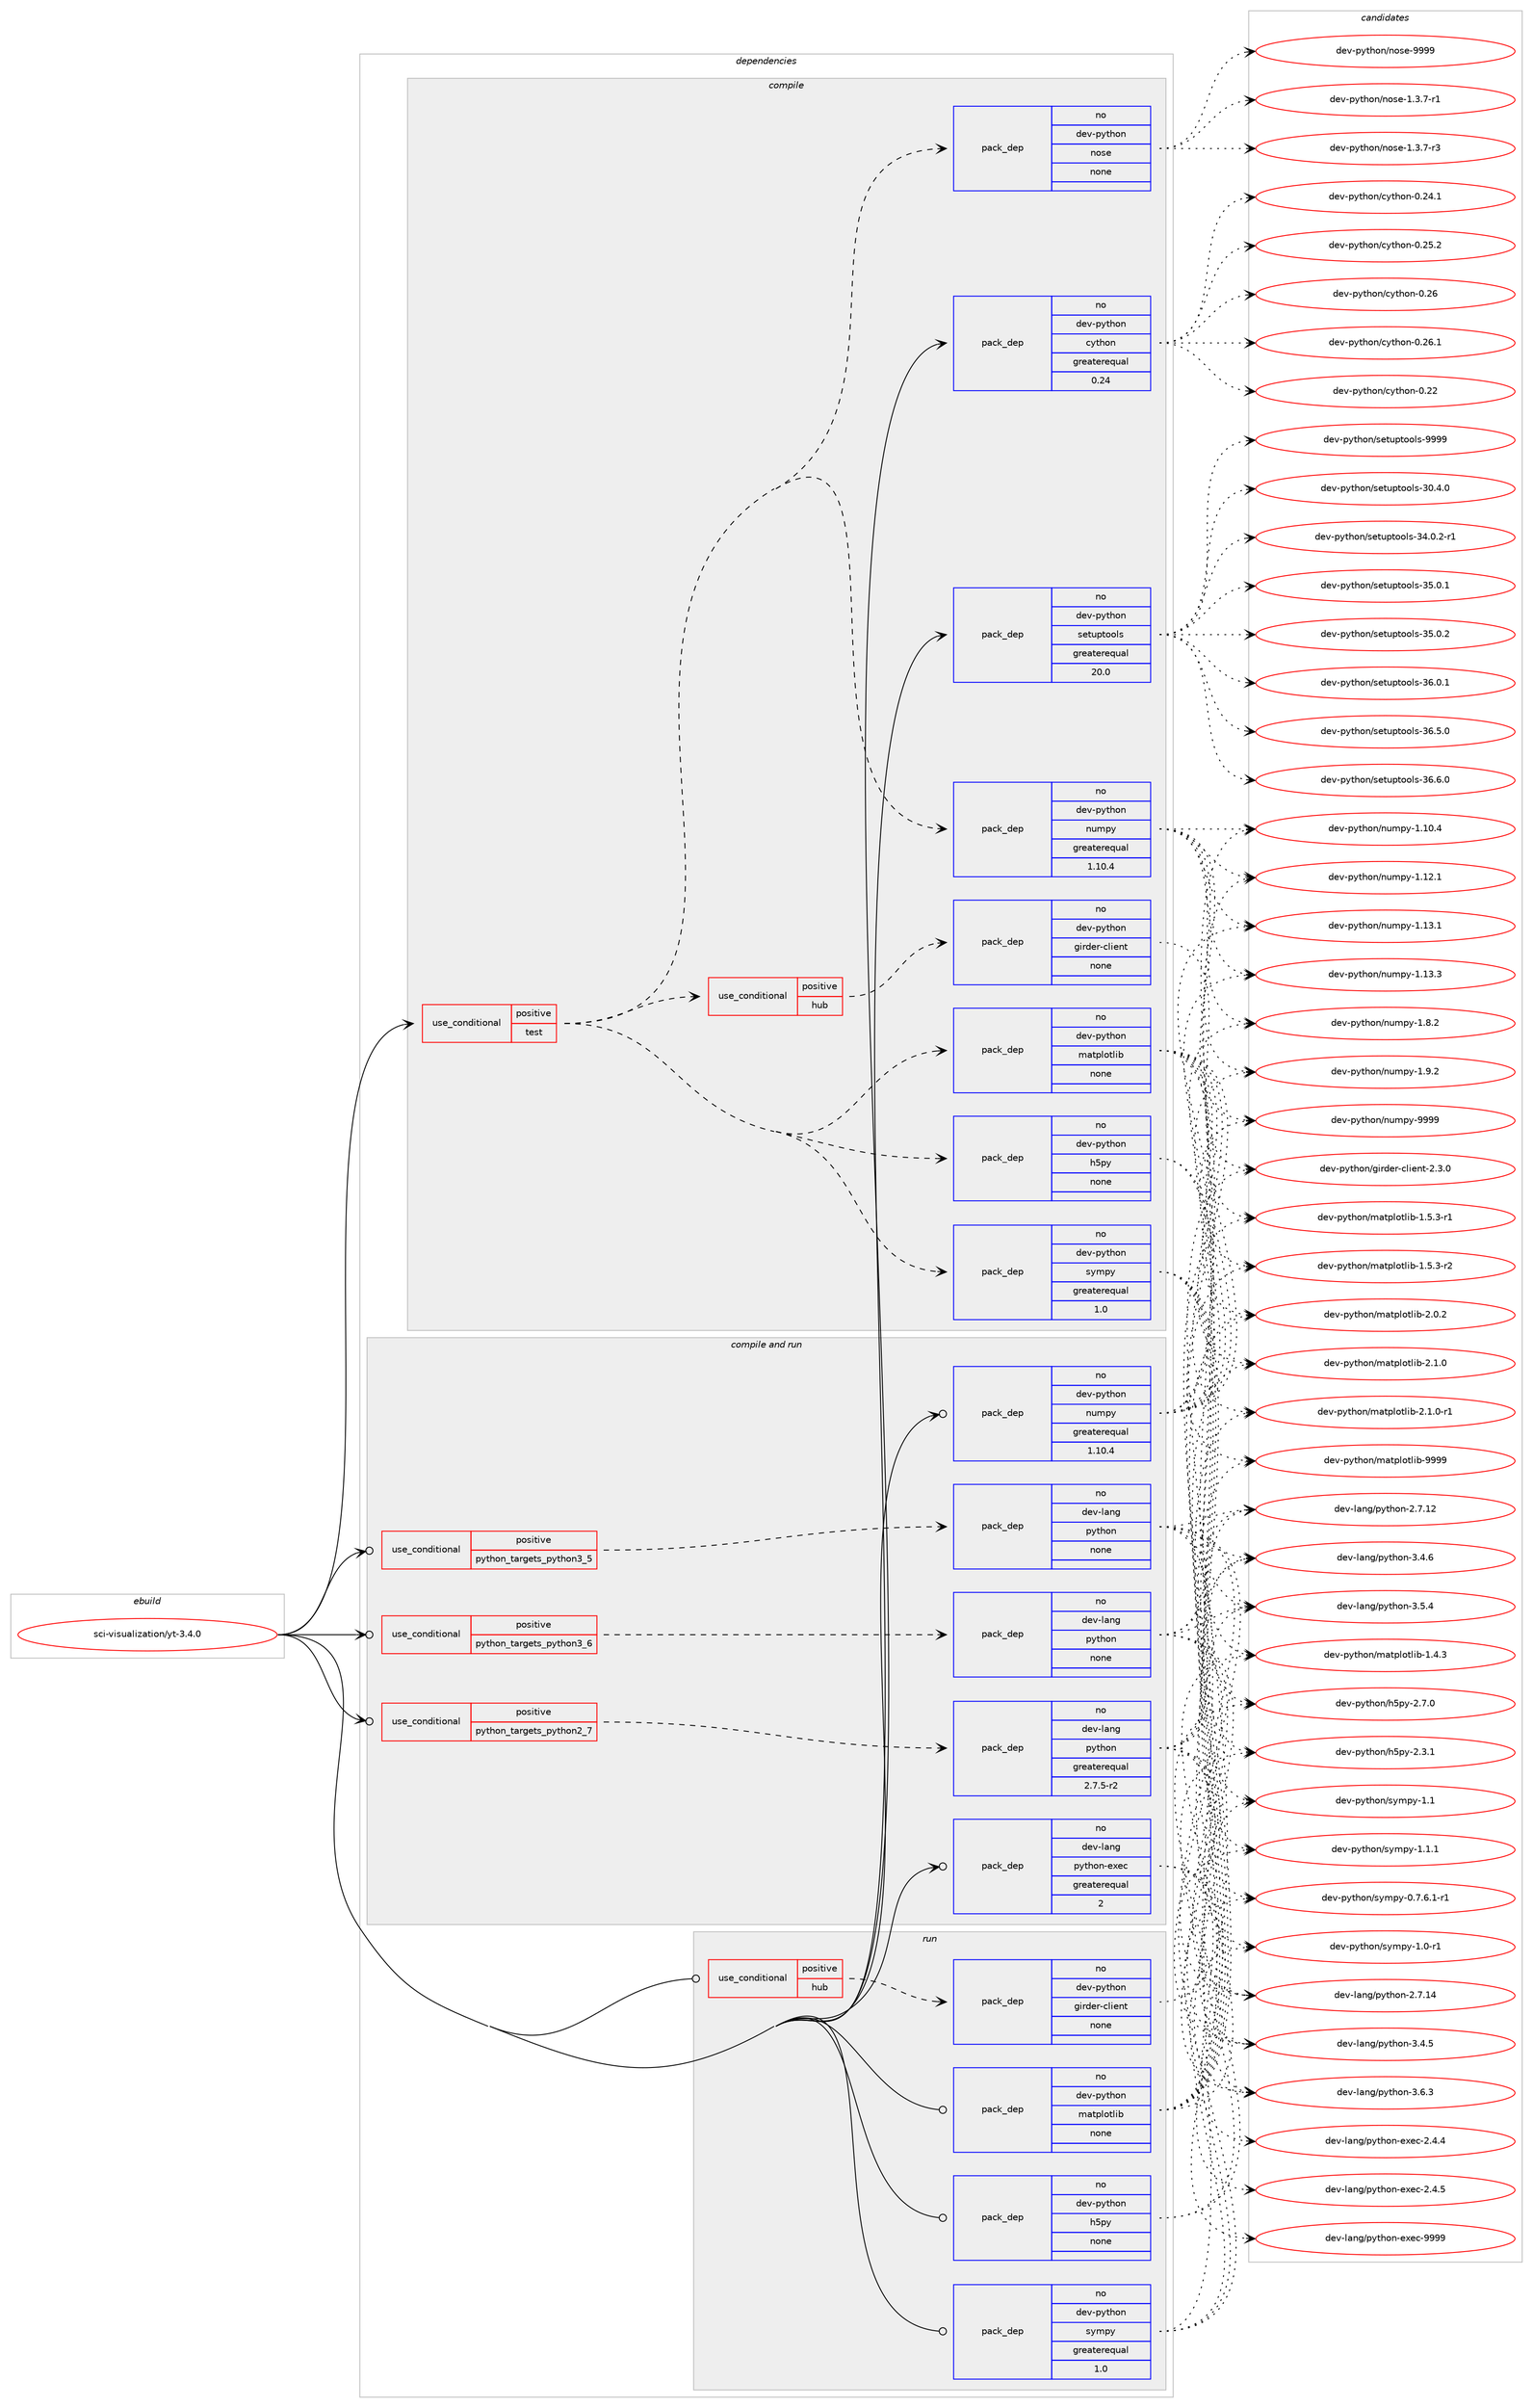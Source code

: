 digraph prolog {

# *************
# Graph options
# *************

newrank=true;
concentrate=true;
compound=true;
graph [rankdir=LR,fontname=Helvetica,fontsize=10,ranksep=1.5];#, ranksep=2.5, nodesep=0.2];
edge  [arrowhead=vee];
node  [fontname=Helvetica,fontsize=10];

# **********
# The ebuild
# **********

subgraph cluster_leftcol {
color=gray;
rank=same;
label=<<i>ebuild</i>>;
id [label="sci-visualization/yt-3.4.0", color=red, width=4, href="../sci-visualization/yt-3.4.0.svg"];
}

# ****************
# The dependencies
# ****************

subgraph cluster_midcol {
color=gray;
label=<<i>dependencies</i>>;
subgraph cluster_compile {
fillcolor="#eeeeee";
style=filled;
label=<<i>compile</i>>;
subgraph cond112451 {
dependency459859 [label=<<TABLE BORDER="0" CELLBORDER="1" CELLSPACING="0" CELLPADDING="4"><TR><TD ROWSPAN="3" CELLPADDING="10">use_conditional</TD></TR><TR><TD>positive</TD></TR><TR><TD>test</TD></TR></TABLE>>, shape=none, color=red];
subgraph pack339352 {
dependency459860 [label=<<TABLE BORDER="0" CELLBORDER="1" CELLSPACING="0" CELLPADDING="4" WIDTH="220"><TR><TD ROWSPAN="6" CELLPADDING="30">pack_dep</TD></TR><TR><TD WIDTH="110">no</TD></TR><TR><TD>dev-python</TD></TR><TR><TD>numpy</TD></TR><TR><TD>greaterequal</TD></TR><TR><TD>1.10.4</TD></TR></TABLE>>, shape=none, color=blue];
}
dependency459859:e -> dependency459860:w [weight=20,style="dashed",arrowhead="vee"];
subgraph pack339353 {
dependency459861 [label=<<TABLE BORDER="0" CELLBORDER="1" CELLSPACING="0" CELLPADDING="4" WIDTH="220"><TR><TD ROWSPAN="6" CELLPADDING="30">pack_dep</TD></TR><TR><TD WIDTH="110">no</TD></TR><TR><TD>dev-python</TD></TR><TR><TD>h5py</TD></TR><TR><TD>none</TD></TR><TR><TD></TD></TR></TABLE>>, shape=none, color=blue];
}
dependency459859:e -> dependency459861:w [weight=20,style="dashed",arrowhead="vee"];
subgraph pack339354 {
dependency459862 [label=<<TABLE BORDER="0" CELLBORDER="1" CELLSPACING="0" CELLPADDING="4" WIDTH="220"><TR><TD ROWSPAN="6" CELLPADDING="30">pack_dep</TD></TR><TR><TD WIDTH="110">no</TD></TR><TR><TD>dev-python</TD></TR><TR><TD>matplotlib</TD></TR><TR><TD>none</TD></TR><TR><TD></TD></TR></TABLE>>, shape=none, color=blue];
}
dependency459859:e -> dependency459862:w [weight=20,style="dashed",arrowhead="vee"];
subgraph pack339355 {
dependency459863 [label=<<TABLE BORDER="0" CELLBORDER="1" CELLSPACING="0" CELLPADDING="4" WIDTH="220"><TR><TD ROWSPAN="6" CELLPADDING="30">pack_dep</TD></TR><TR><TD WIDTH="110">no</TD></TR><TR><TD>dev-python</TD></TR><TR><TD>sympy</TD></TR><TR><TD>greaterequal</TD></TR><TR><TD>1.0</TD></TR></TABLE>>, shape=none, color=blue];
}
dependency459859:e -> dependency459863:w [weight=20,style="dashed",arrowhead="vee"];
subgraph cond112452 {
dependency459864 [label=<<TABLE BORDER="0" CELLBORDER="1" CELLSPACING="0" CELLPADDING="4"><TR><TD ROWSPAN="3" CELLPADDING="10">use_conditional</TD></TR><TR><TD>positive</TD></TR><TR><TD>hub</TD></TR></TABLE>>, shape=none, color=red];
subgraph pack339356 {
dependency459865 [label=<<TABLE BORDER="0" CELLBORDER="1" CELLSPACING="0" CELLPADDING="4" WIDTH="220"><TR><TD ROWSPAN="6" CELLPADDING="30">pack_dep</TD></TR><TR><TD WIDTH="110">no</TD></TR><TR><TD>dev-python</TD></TR><TR><TD>girder-client</TD></TR><TR><TD>none</TD></TR><TR><TD></TD></TR></TABLE>>, shape=none, color=blue];
}
dependency459864:e -> dependency459865:w [weight=20,style="dashed",arrowhead="vee"];
}
dependency459859:e -> dependency459864:w [weight=20,style="dashed",arrowhead="vee"];
subgraph pack339357 {
dependency459866 [label=<<TABLE BORDER="0" CELLBORDER="1" CELLSPACING="0" CELLPADDING="4" WIDTH="220"><TR><TD ROWSPAN="6" CELLPADDING="30">pack_dep</TD></TR><TR><TD WIDTH="110">no</TD></TR><TR><TD>dev-python</TD></TR><TR><TD>nose</TD></TR><TR><TD>none</TD></TR><TR><TD></TD></TR></TABLE>>, shape=none, color=blue];
}
dependency459859:e -> dependency459866:w [weight=20,style="dashed",arrowhead="vee"];
}
id:e -> dependency459859:w [weight=20,style="solid",arrowhead="vee"];
subgraph pack339358 {
dependency459867 [label=<<TABLE BORDER="0" CELLBORDER="1" CELLSPACING="0" CELLPADDING="4" WIDTH="220"><TR><TD ROWSPAN="6" CELLPADDING="30">pack_dep</TD></TR><TR><TD WIDTH="110">no</TD></TR><TR><TD>dev-python</TD></TR><TR><TD>cython</TD></TR><TR><TD>greaterequal</TD></TR><TR><TD>0.24</TD></TR></TABLE>>, shape=none, color=blue];
}
id:e -> dependency459867:w [weight=20,style="solid",arrowhead="vee"];
subgraph pack339359 {
dependency459868 [label=<<TABLE BORDER="0" CELLBORDER="1" CELLSPACING="0" CELLPADDING="4" WIDTH="220"><TR><TD ROWSPAN="6" CELLPADDING="30">pack_dep</TD></TR><TR><TD WIDTH="110">no</TD></TR><TR><TD>dev-python</TD></TR><TR><TD>setuptools</TD></TR><TR><TD>greaterequal</TD></TR><TR><TD>20.0</TD></TR></TABLE>>, shape=none, color=blue];
}
id:e -> dependency459868:w [weight=20,style="solid",arrowhead="vee"];
}
subgraph cluster_compileandrun {
fillcolor="#eeeeee";
style=filled;
label=<<i>compile and run</i>>;
subgraph cond112453 {
dependency459869 [label=<<TABLE BORDER="0" CELLBORDER="1" CELLSPACING="0" CELLPADDING="4"><TR><TD ROWSPAN="3" CELLPADDING="10">use_conditional</TD></TR><TR><TD>positive</TD></TR><TR><TD>python_targets_python2_7</TD></TR></TABLE>>, shape=none, color=red];
subgraph pack339360 {
dependency459870 [label=<<TABLE BORDER="0" CELLBORDER="1" CELLSPACING="0" CELLPADDING="4" WIDTH="220"><TR><TD ROWSPAN="6" CELLPADDING="30">pack_dep</TD></TR><TR><TD WIDTH="110">no</TD></TR><TR><TD>dev-lang</TD></TR><TR><TD>python</TD></TR><TR><TD>greaterequal</TD></TR><TR><TD>2.7.5-r2</TD></TR></TABLE>>, shape=none, color=blue];
}
dependency459869:e -> dependency459870:w [weight=20,style="dashed",arrowhead="vee"];
}
id:e -> dependency459869:w [weight=20,style="solid",arrowhead="odotvee"];
subgraph cond112454 {
dependency459871 [label=<<TABLE BORDER="0" CELLBORDER="1" CELLSPACING="0" CELLPADDING="4"><TR><TD ROWSPAN="3" CELLPADDING="10">use_conditional</TD></TR><TR><TD>positive</TD></TR><TR><TD>python_targets_python3_5</TD></TR></TABLE>>, shape=none, color=red];
subgraph pack339361 {
dependency459872 [label=<<TABLE BORDER="0" CELLBORDER="1" CELLSPACING="0" CELLPADDING="4" WIDTH="220"><TR><TD ROWSPAN="6" CELLPADDING="30">pack_dep</TD></TR><TR><TD WIDTH="110">no</TD></TR><TR><TD>dev-lang</TD></TR><TR><TD>python</TD></TR><TR><TD>none</TD></TR><TR><TD></TD></TR></TABLE>>, shape=none, color=blue];
}
dependency459871:e -> dependency459872:w [weight=20,style="dashed",arrowhead="vee"];
}
id:e -> dependency459871:w [weight=20,style="solid",arrowhead="odotvee"];
subgraph cond112455 {
dependency459873 [label=<<TABLE BORDER="0" CELLBORDER="1" CELLSPACING="0" CELLPADDING="4"><TR><TD ROWSPAN="3" CELLPADDING="10">use_conditional</TD></TR><TR><TD>positive</TD></TR><TR><TD>python_targets_python3_6</TD></TR></TABLE>>, shape=none, color=red];
subgraph pack339362 {
dependency459874 [label=<<TABLE BORDER="0" CELLBORDER="1" CELLSPACING="0" CELLPADDING="4" WIDTH="220"><TR><TD ROWSPAN="6" CELLPADDING="30">pack_dep</TD></TR><TR><TD WIDTH="110">no</TD></TR><TR><TD>dev-lang</TD></TR><TR><TD>python</TD></TR><TR><TD>none</TD></TR><TR><TD></TD></TR></TABLE>>, shape=none, color=blue];
}
dependency459873:e -> dependency459874:w [weight=20,style="dashed",arrowhead="vee"];
}
id:e -> dependency459873:w [weight=20,style="solid",arrowhead="odotvee"];
subgraph pack339363 {
dependency459875 [label=<<TABLE BORDER="0" CELLBORDER="1" CELLSPACING="0" CELLPADDING="4" WIDTH="220"><TR><TD ROWSPAN="6" CELLPADDING="30">pack_dep</TD></TR><TR><TD WIDTH="110">no</TD></TR><TR><TD>dev-lang</TD></TR><TR><TD>python-exec</TD></TR><TR><TD>greaterequal</TD></TR><TR><TD>2</TD></TR></TABLE>>, shape=none, color=blue];
}
id:e -> dependency459875:w [weight=20,style="solid",arrowhead="odotvee"];
subgraph pack339364 {
dependency459876 [label=<<TABLE BORDER="0" CELLBORDER="1" CELLSPACING="0" CELLPADDING="4" WIDTH="220"><TR><TD ROWSPAN="6" CELLPADDING="30">pack_dep</TD></TR><TR><TD WIDTH="110">no</TD></TR><TR><TD>dev-python</TD></TR><TR><TD>numpy</TD></TR><TR><TD>greaterequal</TD></TR><TR><TD>1.10.4</TD></TR></TABLE>>, shape=none, color=blue];
}
id:e -> dependency459876:w [weight=20,style="solid",arrowhead="odotvee"];
}
subgraph cluster_run {
fillcolor="#eeeeee";
style=filled;
label=<<i>run</i>>;
subgraph cond112456 {
dependency459877 [label=<<TABLE BORDER="0" CELLBORDER="1" CELLSPACING="0" CELLPADDING="4"><TR><TD ROWSPAN="3" CELLPADDING="10">use_conditional</TD></TR><TR><TD>positive</TD></TR><TR><TD>hub</TD></TR></TABLE>>, shape=none, color=red];
subgraph pack339365 {
dependency459878 [label=<<TABLE BORDER="0" CELLBORDER="1" CELLSPACING="0" CELLPADDING="4" WIDTH="220"><TR><TD ROWSPAN="6" CELLPADDING="30">pack_dep</TD></TR><TR><TD WIDTH="110">no</TD></TR><TR><TD>dev-python</TD></TR><TR><TD>girder-client</TD></TR><TR><TD>none</TD></TR><TR><TD></TD></TR></TABLE>>, shape=none, color=blue];
}
dependency459877:e -> dependency459878:w [weight=20,style="dashed",arrowhead="vee"];
}
id:e -> dependency459877:w [weight=20,style="solid",arrowhead="odot"];
subgraph pack339366 {
dependency459879 [label=<<TABLE BORDER="0" CELLBORDER="1" CELLSPACING="0" CELLPADDING="4" WIDTH="220"><TR><TD ROWSPAN="6" CELLPADDING="30">pack_dep</TD></TR><TR><TD WIDTH="110">no</TD></TR><TR><TD>dev-python</TD></TR><TR><TD>h5py</TD></TR><TR><TD>none</TD></TR><TR><TD></TD></TR></TABLE>>, shape=none, color=blue];
}
id:e -> dependency459879:w [weight=20,style="solid",arrowhead="odot"];
subgraph pack339367 {
dependency459880 [label=<<TABLE BORDER="0" CELLBORDER="1" CELLSPACING="0" CELLPADDING="4" WIDTH="220"><TR><TD ROWSPAN="6" CELLPADDING="30">pack_dep</TD></TR><TR><TD WIDTH="110">no</TD></TR><TR><TD>dev-python</TD></TR><TR><TD>matplotlib</TD></TR><TR><TD>none</TD></TR><TR><TD></TD></TR></TABLE>>, shape=none, color=blue];
}
id:e -> dependency459880:w [weight=20,style="solid",arrowhead="odot"];
subgraph pack339368 {
dependency459881 [label=<<TABLE BORDER="0" CELLBORDER="1" CELLSPACING="0" CELLPADDING="4" WIDTH="220"><TR><TD ROWSPAN="6" CELLPADDING="30">pack_dep</TD></TR><TR><TD WIDTH="110">no</TD></TR><TR><TD>dev-python</TD></TR><TR><TD>sympy</TD></TR><TR><TD>greaterequal</TD></TR><TR><TD>1.0</TD></TR></TABLE>>, shape=none, color=blue];
}
id:e -> dependency459881:w [weight=20,style="solid",arrowhead="odot"];
}
}

# **************
# The candidates
# **************

subgraph cluster_choices {
rank=same;
color=gray;
label=<<i>candidates</i>>;

subgraph choice339352 {
color=black;
nodesep=1;
choice100101118451121211161041111104711011710911212145494649484652 [label="dev-python/numpy-1.10.4", color=red, width=4,href="../dev-python/numpy-1.10.4.svg"];
choice100101118451121211161041111104711011710911212145494649504649 [label="dev-python/numpy-1.12.1", color=red, width=4,href="../dev-python/numpy-1.12.1.svg"];
choice100101118451121211161041111104711011710911212145494649514649 [label="dev-python/numpy-1.13.1", color=red, width=4,href="../dev-python/numpy-1.13.1.svg"];
choice100101118451121211161041111104711011710911212145494649514651 [label="dev-python/numpy-1.13.3", color=red, width=4,href="../dev-python/numpy-1.13.3.svg"];
choice1001011184511212111610411111047110117109112121454946564650 [label="dev-python/numpy-1.8.2", color=red, width=4,href="../dev-python/numpy-1.8.2.svg"];
choice1001011184511212111610411111047110117109112121454946574650 [label="dev-python/numpy-1.9.2", color=red, width=4,href="../dev-python/numpy-1.9.2.svg"];
choice10010111845112121116104111110471101171091121214557575757 [label="dev-python/numpy-9999", color=red, width=4,href="../dev-python/numpy-9999.svg"];
dependency459860:e -> choice100101118451121211161041111104711011710911212145494649484652:w [style=dotted,weight="100"];
dependency459860:e -> choice100101118451121211161041111104711011710911212145494649504649:w [style=dotted,weight="100"];
dependency459860:e -> choice100101118451121211161041111104711011710911212145494649514649:w [style=dotted,weight="100"];
dependency459860:e -> choice100101118451121211161041111104711011710911212145494649514651:w [style=dotted,weight="100"];
dependency459860:e -> choice1001011184511212111610411111047110117109112121454946564650:w [style=dotted,weight="100"];
dependency459860:e -> choice1001011184511212111610411111047110117109112121454946574650:w [style=dotted,weight="100"];
dependency459860:e -> choice10010111845112121116104111110471101171091121214557575757:w [style=dotted,weight="100"];
}
subgraph choice339353 {
color=black;
nodesep=1;
choice100101118451121211161041111104710453112121455046514649 [label="dev-python/h5py-2.3.1", color=red, width=4,href="../dev-python/h5py-2.3.1.svg"];
choice100101118451121211161041111104710453112121455046554648 [label="dev-python/h5py-2.7.0", color=red, width=4,href="../dev-python/h5py-2.7.0.svg"];
dependency459861:e -> choice100101118451121211161041111104710453112121455046514649:w [style=dotted,weight="100"];
dependency459861:e -> choice100101118451121211161041111104710453112121455046554648:w [style=dotted,weight="100"];
}
subgraph choice339354 {
color=black;
nodesep=1;
choice10010111845112121116104111110471099711611210811111610810598454946524651 [label="dev-python/matplotlib-1.4.3", color=red, width=4,href="../dev-python/matplotlib-1.4.3.svg"];
choice100101118451121211161041111104710997116112108111116108105984549465346514511449 [label="dev-python/matplotlib-1.5.3-r1", color=red, width=4,href="../dev-python/matplotlib-1.5.3-r1.svg"];
choice100101118451121211161041111104710997116112108111116108105984549465346514511450 [label="dev-python/matplotlib-1.5.3-r2", color=red, width=4,href="../dev-python/matplotlib-1.5.3-r2.svg"];
choice10010111845112121116104111110471099711611210811111610810598455046484650 [label="dev-python/matplotlib-2.0.2", color=red, width=4,href="../dev-python/matplotlib-2.0.2.svg"];
choice10010111845112121116104111110471099711611210811111610810598455046494648 [label="dev-python/matplotlib-2.1.0", color=red, width=4,href="../dev-python/matplotlib-2.1.0.svg"];
choice100101118451121211161041111104710997116112108111116108105984550464946484511449 [label="dev-python/matplotlib-2.1.0-r1", color=red, width=4,href="../dev-python/matplotlib-2.1.0-r1.svg"];
choice100101118451121211161041111104710997116112108111116108105984557575757 [label="dev-python/matplotlib-9999", color=red, width=4,href="../dev-python/matplotlib-9999.svg"];
dependency459862:e -> choice10010111845112121116104111110471099711611210811111610810598454946524651:w [style=dotted,weight="100"];
dependency459862:e -> choice100101118451121211161041111104710997116112108111116108105984549465346514511449:w [style=dotted,weight="100"];
dependency459862:e -> choice100101118451121211161041111104710997116112108111116108105984549465346514511450:w [style=dotted,weight="100"];
dependency459862:e -> choice10010111845112121116104111110471099711611210811111610810598455046484650:w [style=dotted,weight="100"];
dependency459862:e -> choice10010111845112121116104111110471099711611210811111610810598455046494648:w [style=dotted,weight="100"];
dependency459862:e -> choice100101118451121211161041111104710997116112108111116108105984550464946484511449:w [style=dotted,weight="100"];
dependency459862:e -> choice100101118451121211161041111104710997116112108111116108105984557575757:w [style=dotted,weight="100"];
}
subgraph choice339355 {
color=black;
nodesep=1;
choice100101118451121211161041111104711512110911212145484655465446494511449 [label="dev-python/sympy-0.7.6.1-r1", color=red, width=4,href="../dev-python/sympy-0.7.6.1-r1.svg"];
choice1001011184511212111610411111047115121109112121454946484511449 [label="dev-python/sympy-1.0-r1", color=red, width=4,href="../dev-python/sympy-1.0-r1.svg"];
choice100101118451121211161041111104711512110911212145494649 [label="dev-python/sympy-1.1", color=red, width=4,href="../dev-python/sympy-1.1.svg"];
choice1001011184511212111610411111047115121109112121454946494649 [label="dev-python/sympy-1.1.1", color=red, width=4,href="../dev-python/sympy-1.1.1.svg"];
dependency459863:e -> choice100101118451121211161041111104711512110911212145484655465446494511449:w [style=dotted,weight="100"];
dependency459863:e -> choice1001011184511212111610411111047115121109112121454946484511449:w [style=dotted,weight="100"];
dependency459863:e -> choice100101118451121211161041111104711512110911212145494649:w [style=dotted,weight="100"];
dependency459863:e -> choice1001011184511212111610411111047115121109112121454946494649:w [style=dotted,weight="100"];
}
subgraph choice339356 {
color=black;
nodesep=1;
choice10010111845112121116104111110471031051141001011144599108105101110116455046514648 [label="dev-python/girder-client-2.3.0", color=red, width=4,href="../dev-python/girder-client-2.3.0.svg"];
dependency459865:e -> choice10010111845112121116104111110471031051141001011144599108105101110116455046514648:w [style=dotted,weight="100"];
}
subgraph choice339357 {
color=black;
nodesep=1;
choice10010111845112121116104111110471101111151014549465146554511449 [label="dev-python/nose-1.3.7-r1", color=red, width=4,href="../dev-python/nose-1.3.7-r1.svg"];
choice10010111845112121116104111110471101111151014549465146554511451 [label="dev-python/nose-1.3.7-r3", color=red, width=4,href="../dev-python/nose-1.3.7-r3.svg"];
choice10010111845112121116104111110471101111151014557575757 [label="dev-python/nose-9999", color=red, width=4,href="../dev-python/nose-9999.svg"];
dependency459866:e -> choice10010111845112121116104111110471101111151014549465146554511449:w [style=dotted,weight="100"];
dependency459866:e -> choice10010111845112121116104111110471101111151014549465146554511451:w [style=dotted,weight="100"];
dependency459866:e -> choice10010111845112121116104111110471101111151014557575757:w [style=dotted,weight="100"];
}
subgraph choice339358 {
color=black;
nodesep=1;
choice1001011184511212111610411111047991211161041111104548465050 [label="dev-python/cython-0.22", color=red, width=4,href="../dev-python/cython-0.22.svg"];
choice10010111845112121116104111110479912111610411111045484650524649 [label="dev-python/cython-0.24.1", color=red, width=4,href="../dev-python/cython-0.24.1.svg"];
choice10010111845112121116104111110479912111610411111045484650534650 [label="dev-python/cython-0.25.2", color=red, width=4,href="../dev-python/cython-0.25.2.svg"];
choice1001011184511212111610411111047991211161041111104548465054 [label="dev-python/cython-0.26", color=red, width=4,href="../dev-python/cython-0.26.svg"];
choice10010111845112121116104111110479912111610411111045484650544649 [label="dev-python/cython-0.26.1", color=red, width=4,href="../dev-python/cython-0.26.1.svg"];
dependency459867:e -> choice1001011184511212111610411111047991211161041111104548465050:w [style=dotted,weight="100"];
dependency459867:e -> choice10010111845112121116104111110479912111610411111045484650524649:w [style=dotted,weight="100"];
dependency459867:e -> choice10010111845112121116104111110479912111610411111045484650534650:w [style=dotted,weight="100"];
dependency459867:e -> choice1001011184511212111610411111047991211161041111104548465054:w [style=dotted,weight="100"];
dependency459867:e -> choice10010111845112121116104111110479912111610411111045484650544649:w [style=dotted,weight="100"];
}
subgraph choice339359 {
color=black;
nodesep=1;
choice100101118451121211161041111104711510111611711211611111110811545514846524648 [label="dev-python/setuptools-30.4.0", color=red, width=4,href="../dev-python/setuptools-30.4.0.svg"];
choice1001011184511212111610411111047115101116117112116111111108115455152464846504511449 [label="dev-python/setuptools-34.0.2-r1", color=red, width=4,href="../dev-python/setuptools-34.0.2-r1.svg"];
choice100101118451121211161041111104711510111611711211611111110811545515346484649 [label="dev-python/setuptools-35.0.1", color=red, width=4,href="../dev-python/setuptools-35.0.1.svg"];
choice100101118451121211161041111104711510111611711211611111110811545515346484650 [label="dev-python/setuptools-35.0.2", color=red, width=4,href="../dev-python/setuptools-35.0.2.svg"];
choice100101118451121211161041111104711510111611711211611111110811545515446484649 [label="dev-python/setuptools-36.0.1", color=red, width=4,href="../dev-python/setuptools-36.0.1.svg"];
choice100101118451121211161041111104711510111611711211611111110811545515446534648 [label="dev-python/setuptools-36.5.0", color=red, width=4,href="../dev-python/setuptools-36.5.0.svg"];
choice100101118451121211161041111104711510111611711211611111110811545515446544648 [label="dev-python/setuptools-36.6.0", color=red, width=4,href="../dev-python/setuptools-36.6.0.svg"];
choice10010111845112121116104111110471151011161171121161111111081154557575757 [label="dev-python/setuptools-9999", color=red, width=4,href="../dev-python/setuptools-9999.svg"];
dependency459868:e -> choice100101118451121211161041111104711510111611711211611111110811545514846524648:w [style=dotted,weight="100"];
dependency459868:e -> choice1001011184511212111610411111047115101116117112116111111108115455152464846504511449:w [style=dotted,weight="100"];
dependency459868:e -> choice100101118451121211161041111104711510111611711211611111110811545515346484649:w [style=dotted,weight="100"];
dependency459868:e -> choice100101118451121211161041111104711510111611711211611111110811545515346484650:w [style=dotted,weight="100"];
dependency459868:e -> choice100101118451121211161041111104711510111611711211611111110811545515446484649:w [style=dotted,weight="100"];
dependency459868:e -> choice100101118451121211161041111104711510111611711211611111110811545515446534648:w [style=dotted,weight="100"];
dependency459868:e -> choice100101118451121211161041111104711510111611711211611111110811545515446544648:w [style=dotted,weight="100"];
dependency459868:e -> choice10010111845112121116104111110471151011161171121161111111081154557575757:w [style=dotted,weight="100"];
}
subgraph choice339360 {
color=black;
nodesep=1;
choice10010111845108971101034711212111610411111045504655464950 [label="dev-lang/python-2.7.12", color=red, width=4,href="../dev-lang/python-2.7.12.svg"];
choice10010111845108971101034711212111610411111045504655464952 [label="dev-lang/python-2.7.14", color=red, width=4,href="../dev-lang/python-2.7.14.svg"];
choice100101118451089711010347112121116104111110455146524653 [label="dev-lang/python-3.4.5", color=red, width=4,href="../dev-lang/python-3.4.5.svg"];
choice100101118451089711010347112121116104111110455146524654 [label="dev-lang/python-3.4.6", color=red, width=4,href="../dev-lang/python-3.4.6.svg"];
choice100101118451089711010347112121116104111110455146534652 [label="dev-lang/python-3.5.4", color=red, width=4,href="../dev-lang/python-3.5.4.svg"];
choice100101118451089711010347112121116104111110455146544651 [label="dev-lang/python-3.6.3", color=red, width=4,href="../dev-lang/python-3.6.3.svg"];
dependency459870:e -> choice10010111845108971101034711212111610411111045504655464950:w [style=dotted,weight="100"];
dependency459870:e -> choice10010111845108971101034711212111610411111045504655464952:w [style=dotted,weight="100"];
dependency459870:e -> choice100101118451089711010347112121116104111110455146524653:w [style=dotted,weight="100"];
dependency459870:e -> choice100101118451089711010347112121116104111110455146524654:w [style=dotted,weight="100"];
dependency459870:e -> choice100101118451089711010347112121116104111110455146534652:w [style=dotted,weight="100"];
dependency459870:e -> choice100101118451089711010347112121116104111110455146544651:w [style=dotted,weight="100"];
}
subgraph choice339361 {
color=black;
nodesep=1;
choice10010111845108971101034711212111610411111045504655464950 [label="dev-lang/python-2.7.12", color=red, width=4,href="../dev-lang/python-2.7.12.svg"];
choice10010111845108971101034711212111610411111045504655464952 [label="dev-lang/python-2.7.14", color=red, width=4,href="../dev-lang/python-2.7.14.svg"];
choice100101118451089711010347112121116104111110455146524653 [label="dev-lang/python-3.4.5", color=red, width=4,href="../dev-lang/python-3.4.5.svg"];
choice100101118451089711010347112121116104111110455146524654 [label="dev-lang/python-3.4.6", color=red, width=4,href="../dev-lang/python-3.4.6.svg"];
choice100101118451089711010347112121116104111110455146534652 [label="dev-lang/python-3.5.4", color=red, width=4,href="../dev-lang/python-3.5.4.svg"];
choice100101118451089711010347112121116104111110455146544651 [label="dev-lang/python-3.6.3", color=red, width=4,href="../dev-lang/python-3.6.3.svg"];
dependency459872:e -> choice10010111845108971101034711212111610411111045504655464950:w [style=dotted,weight="100"];
dependency459872:e -> choice10010111845108971101034711212111610411111045504655464952:w [style=dotted,weight="100"];
dependency459872:e -> choice100101118451089711010347112121116104111110455146524653:w [style=dotted,weight="100"];
dependency459872:e -> choice100101118451089711010347112121116104111110455146524654:w [style=dotted,weight="100"];
dependency459872:e -> choice100101118451089711010347112121116104111110455146534652:w [style=dotted,weight="100"];
dependency459872:e -> choice100101118451089711010347112121116104111110455146544651:w [style=dotted,weight="100"];
}
subgraph choice339362 {
color=black;
nodesep=1;
choice10010111845108971101034711212111610411111045504655464950 [label="dev-lang/python-2.7.12", color=red, width=4,href="../dev-lang/python-2.7.12.svg"];
choice10010111845108971101034711212111610411111045504655464952 [label="dev-lang/python-2.7.14", color=red, width=4,href="../dev-lang/python-2.7.14.svg"];
choice100101118451089711010347112121116104111110455146524653 [label="dev-lang/python-3.4.5", color=red, width=4,href="../dev-lang/python-3.4.5.svg"];
choice100101118451089711010347112121116104111110455146524654 [label="dev-lang/python-3.4.6", color=red, width=4,href="../dev-lang/python-3.4.6.svg"];
choice100101118451089711010347112121116104111110455146534652 [label="dev-lang/python-3.5.4", color=red, width=4,href="../dev-lang/python-3.5.4.svg"];
choice100101118451089711010347112121116104111110455146544651 [label="dev-lang/python-3.6.3", color=red, width=4,href="../dev-lang/python-3.6.3.svg"];
dependency459874:e -> choice10010111845108971101034711212111610411111045504655464950:w [style=dotted,weight="100"];
dependency459874:e -> choice10010111845108971101034711212111610411111045504655464952:w [style=dotted,weight="100"];
dependency459874:e -> choice100101118451089711010347112121116104111110455146524653:w [style=dotted,weight="100"];
dependency459874:e -> choice100101118451089711010347112121116104111110455146524654:w [style=dotted,weight="100"];
dependency459874:e -> choice100101118451089711010347112121116104111110455146534652:w [style=dotted,weight="100"];
dependency459874:e -> choice100101118451089711010347112121116104111110455146544651:w [style=dotted,weight="100"];
}
subgraph choice339363 {
color=black;
nodesep=1;
choice1001011184510897110103471121211161041111104510112010199455046524652 [label="dev-lang/python-exec-2.4.4", color=red, width=4,href="../dev-lang/python-exec-2.4.4.svg"];
choice1001011184510897110103471121211161041111104510112010199455046524653 [label="dev-lang/python-exec-2.4.5", color=red, width=4,href="../dev-lang/python-exec-2.4.5.svg"];
choice10010111845108971101034711212111610411111045101120101994557575757 [label="dev-lang/python-exec-9999", color=red, width=4,href="../dev-lang/python-exec-9999.svg"];
dependency459875:e -> choice1001011184510897110103471121211161041111104510112010199455046524652:w [style=dotted,weight="100"];
dependency459875:e -> choice1001011184510897110103471121211161041111104510112010199455046524653:w [style=dotted,weight="100"];
dependency459875:e -> choice10010111845108971101034711212111610411111045101120101994557575757:w [style=dotted,weight="100"];
}
subgraph choice339364 {
color=black;
nodesep=1;
choice100101118451121211161041111104711011710911212145494649484652 [label="dev-python/numpy-1.10.4", color=red, width=4,href="../dev-python/numpy-1.10.4.svg"];
choice100101118451121211161041111104711011710911212145494649504649 [label="dev-python/numpy-1.12.1", color=red, width=4,href="../dev-python/numpy-1.12.1.svg"];
choice100101118451121211161041111104711011710911212145494649514649 [label="dev-python/numpy-1.13.1", color=red, width=4,href="../dev-python/numpy-1.13.1.svg"];
choice100101118451121211161041111104711011710911212145494649514651 [label="dev-python/numpy-1.13.3", color=red, width=4,href="../dev-python/numpy-1.13.3.svg"];
choice1001011184511212111610411111047110117109112121454946564650 [label="dev-python/numpy-1.8.2", color=red, width=4,href="../dev-python/numpy-1.8.2.svg"];
choice1001011184511212111610411111047110117109112121454946574650 [label="dev-python/numpy-1.9.2", color=red, width=4,href="../dev-python/numpy-1.9.2.svg"];
choice10010111845112121116104111110471101171091121214557575757 [label="dev-python/numpy-9999", color=red, width=4,href="../dev-python/numpy-9999.svg"];
dependency459876:e -> choice100101118451121211161041111104711011710911212145494649484652:w [style=dotted,weight="100"];
dependency459876:e -> choice100101118451121211161041111104711011710911212145494649504649:w [style=dotted,weight="100"];
dependency459876:e -> choice100101118451121211161041111104711011710911212145494649514649:w [style=dotted,weight="100"];
dependency459876:e -> choice100101118451121211161041111104711011710911212145494649514651:w [style=dotted,weight="100"];
dependency459876:e -> choice1001011184511212111610411111047110117109112121454946564650:w [style=dotted,weight="100"];
dependency459876:e -> choice1001011184511212111610411111047110117109112121454946574650:w [style=dotted,weight="100"];
dependency459876:e -> choice10010111845112121116104111110471101171091121214557575757:w [style=dotted,weight="100"];
}
subgraph choice339365 {
color=black;
nodesep=1;
choice10010111845112121116104111110471031051141001011144599108105101110116455046514648 [label="dev-python/girder-client-2.3.0", color=red, width=4,href="../dev-python/girder-client-2.3.0.svg"];
dependency459878:e -> choice10010111845112121116104111110471031051141001011144599108105101110116455046514648:w [style=dotted,weight="100"];
}
subgraph choice339366 {
color=black;
nodesep=1;
choice100101118451121211161041111104710453112121455046514649 [label="dev-python/h5py-2.3.1", color=red, width=4,href="../dev-python/h5py-2.3.1.svg"];
choice100101118451121211161041111104710453112121455046554648 [label="dev-python/h5py-2.7.0", color=red, width=4,href="../dev-python/h5py-2.7.0.svg"];
dependency459879:e -> choice100101118451121211161041111104710453112121455046514649:w [style=dotted,weight="100"];
dependency459879:e -> choice100101118451121211161041111104710453112121455046554648:w [style=dotted,weight="100"];
}
subgraph choice339367 {
color=black;
nodesep=1;
choice10010111845112121116104111110471099711611210811111610810598454946524651 [label="dev-python/matplotlib-1.4.3", color=red, width=4,href="../dev-python/matplotlib-1.4.3.svg"];
choice100101118451121211161041111104710997116112108111116108105984549465346514511449 [label="dev-python/matplotlib-1.5.3-r1", color=red, width=4,href="../dev-python/matplotlib-1.5.3-r1.svg"];
choice100101118451121211161041111104710997116112108111116108105984549465346514511450 [label="dev-python/matplotlib-1.5.3-r2", color=red, width=4,href="../dev-python/matplotlib-1.5.3-r2.svg"];
choice10010111845112121116104111110471099711611210811111610810598455046484650 [label="dev-python/matplotlib-2.0.2", color=red, width=4,href="../dev-python/matplotlib-2.0.2.svg"];
choice10010111845112121116104111110471099711611210811111610810598455046494648 [label="dev-python/matplotlib-2.1.0", color=red, width=4,href="../dev-python/matplotlib-2.1.0.svg"];
choice100101118451121211161041111104710997116112108111116108105984550464946484511449 [label="dev-python/matplotlib-2.1.0-r1", color=red, width=4,href="../dev-python/matplotlib-2.1.0-r1.svg"];
choice100101118451121211161041111104710997116112108111116108105984557575757 [label="dev-python/matplotlib-9999", color=red, width=4,href="../dev-python/matplotlib-9999.svg"];
dependency459880:e -> choice10010111845112121116104111110471099711611210811111610810598454946524651:w [style=dotted,weight="100"];
dependency459880:e -> choice100101118451121211161041111104710997116112108111116108105984549465346514511449:w [style=dotted,weight="100"];
dependency459880:e -> choice100101118451121211161041111104710997116112108111116108105984549465346514511450:w [style=dotted,weight="100"];
dependency459880:e -> choice10010111845112121116104111110471099711611210811111610810598455046484650:w [style=dotted,weight="100"];
dependency459880:e -> choice10010111845112121116104111110471099711611210811111610810598455046494648:w [style=dotted,weight="100"];
dependency459880:e -> choice100101118451121211161041111104710997116112108111116108105984550464946484511449:w [style=dotted,weight="100"];
dependency459880:e -> choice100101118451121211161041111104710997116112108111116108105984557575757:w [style=dotted,weight="100"];
}
subgraph choice339368 {
color=black;
nodesep=1;
choice100101118451121211161041111104711512110911212145484655465446494511449 [label="dev-python/sympy-0.7.6.1-r1", color=red, width=4,href="../dev-python/sympy-0.7.6.1-r1.svg"];
choice1001011184511212111610411111047115121109112121454946484511449 [label="dev-python/sympy-1.0-r1", color=red, width=4,href="../dev-python/sympy-1.0-r1.svg"];
choice100101118451121211161041111104711512110911212145494649 [label="dev-python/sympy-1.1", color=red, width=4,href="../dev-python/sympy-1.1.svg"];
choice1001011184511212111610411111047115121109112121454946494649 [label="dev-python/sympy-1.1.1", color=red, width=4,href="../dev-python/sympy-1.1.1.svg"];
dependency459881:e -> choice100101118451121211161041111104711512110911212145484655465446494511449:w [style=dotted,weight="100"];
dependency459881:e -> choice1001011184511212111610411111047115121109112121454946484511449:w [style=dotted,weight="100"];
dependency459881:e -> choice100101118451121211161041111104711512110911212145494649:w [style=dotted,weight="100"];
dependency459881:e -> choice1001011184511212111610411111047115121109112121454946494649:w [style=dotted,weight="100"];
}
}

}
